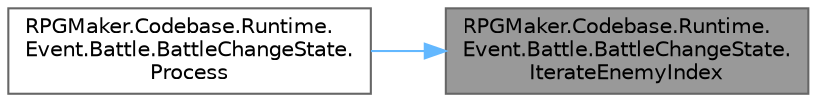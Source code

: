 digraph "RPGMaker.Codebase.Runtime.Event.Battle.BattleChangeState.IterateEnemyIndex"
{
 // LATEX_PDF_SIZE
  bgcolor="transparent";
  edge [fontname=Helvetica,fontsize=10,labelfontname=Helvetica,labelfontsize=10];
  node [fontname=Helvetica,fontsize=10,shape=box,height=0.2,width=0.4];
  rankdir="RL";
  Node1 [id="Node000001",label="RPGMaker.Codebase.Runtime.\lEvent.Battle.BattleChangeState.\lIterateEnemyIndex",height=0.2,width=0.4,color="gray40", fillcolor="grey60", style="filled", fontcolor="black",tooltip=" "];
  Node1 -> Node2 [id="edge1_Node000001_Node000002",dir="back",color="steelblue1",style="solid",tooltip=" "];
  Node2 [id="Node000002",label="RPGMaker.Codebase.Runtime.\lEvent.Battle.BattleChangeState.\lProcess",height=0.2,width=0.4,color="grey40", fillcolor="white", style="filled",URL="$d9/d51/class_r_p_g_maker_1_1_codebase_1_1_runtime_1_1_event_1_1_battle_1_1_battle_change_state.html#ac92baad74c8787d5028f6b1b488733e2",tooltip="イベント実行処理"];
}
